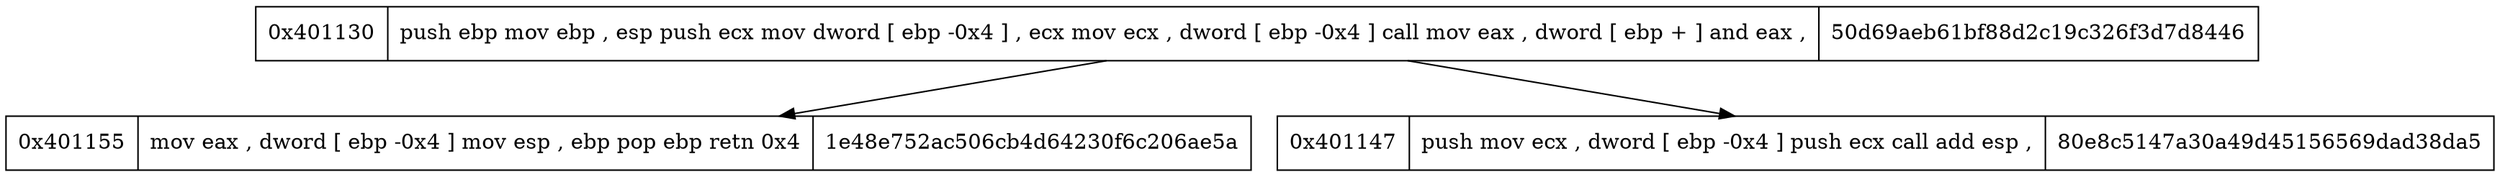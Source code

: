 digraph{
node [shape=record];
"0x401130"[label="0x401130|  push ebp
 mov ebp ,  esp
 push ecx
 mov dword  [ ebp -0x4 ] ,  ecx
 mov ecx ,  dword  [ ebp -0x4 ]
 call
 mov eax ,  dword  [ ebp + ]
 and eax , 
| 50d69aeb61bf88d2c19c326f3d7d8446"] "0x401130" -> "0x401155""0x401130" -> "0x401147""0x401155"[label="0x401155|  mov eax ,  dword  [ ebp -0x4 ]
 mov esp ,  ebp
 pop ebp
 retn 0x4
| 1e48e752ac506cb4d64230f6c206ae5a"] "0x401147"[label="0x401147|  push
 mov ecx ,  dword  [ ebp -0x4 ]
 push ecx
 call
 add esp , 
| 80e8c5147a30a49d45156569dad38da5"] }